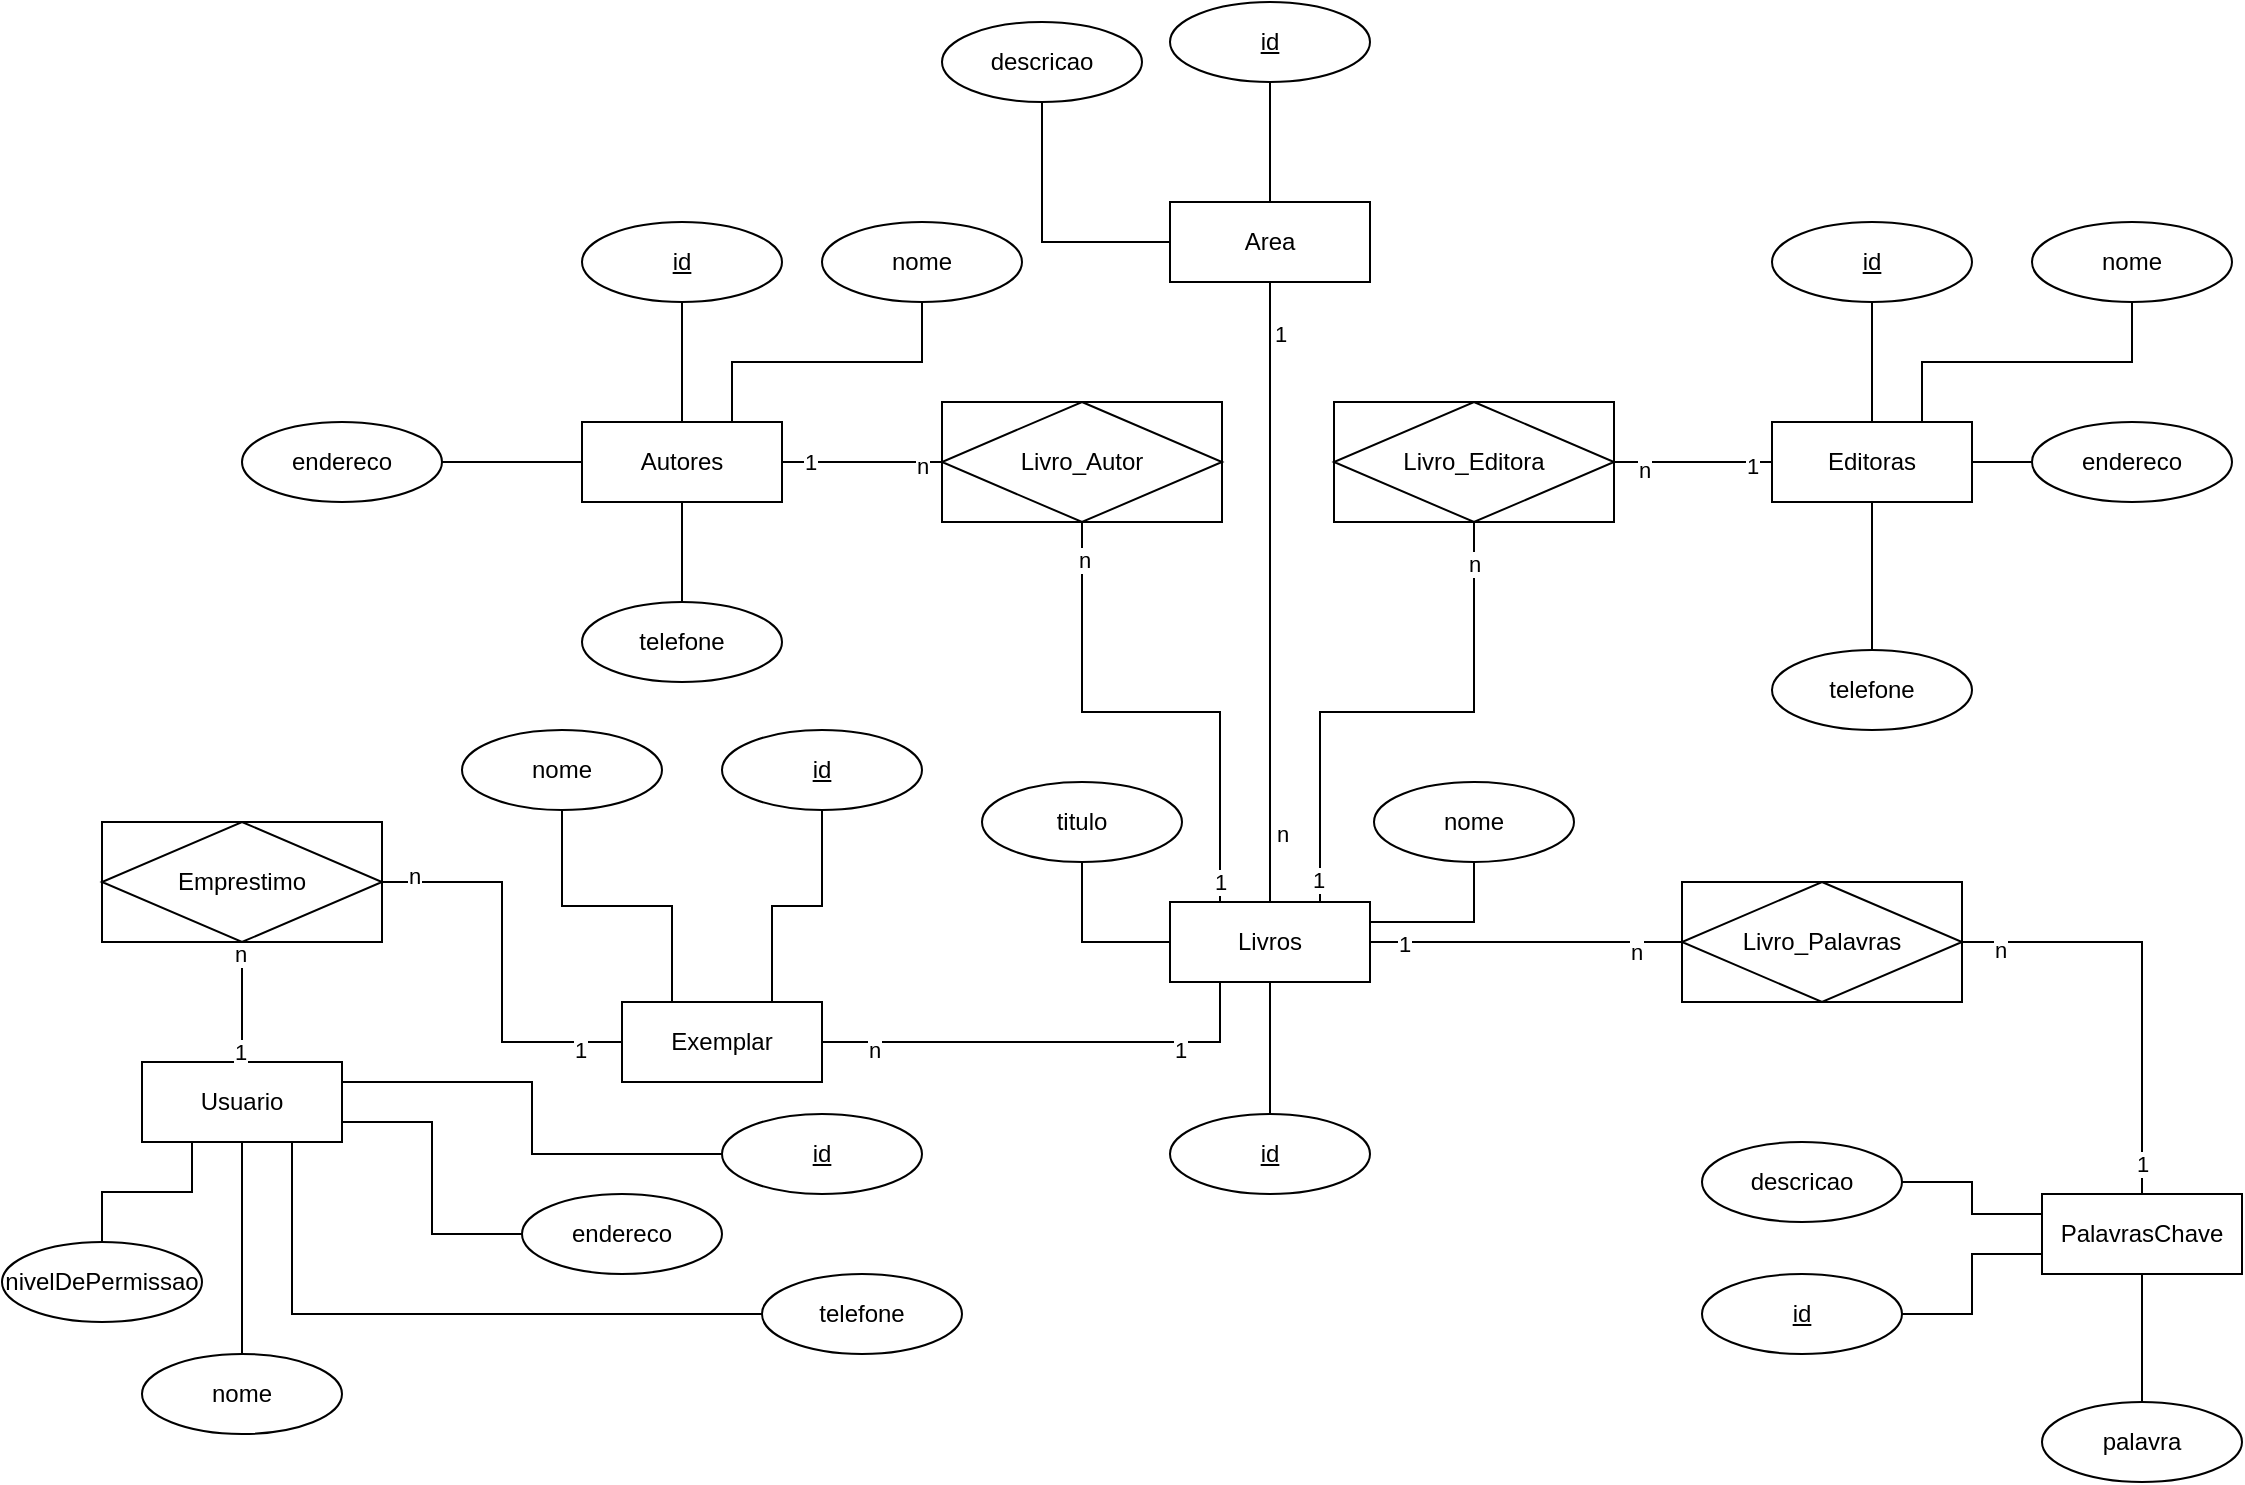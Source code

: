 <mxfile version="15.6.8" type="github">
  <diagram id="KHPXjWSASiaWN9Rr_398" name="Page-1">
    <mxGraphModel dx="1447" dy="827" grid="1" gridSize="10" guides="1" tooltips="1" connect="1" arrows="1" fold="1" page="1" pageScale="1" pageWidth="1169" pageHeight="827" background="none" math="0" shadow="0">
      <root>
        <mxCell id="0" />
        <mxCell id="1" parent="0" />
        <mxCell id="e3lZ_9oKnuMcqdz6FM94-57" style="edgeStyle=orthogonalEdgeStyle;rounded=0;orthogonalLoop=1;jettySize=auto;html=1;exitX=1;exitY=0.25;exitDx=0;exitDy=0;entryX=0.5;entryY=1;entryDx=0;entryDy=0;startArrow=none;startFill=0;endArrow=none;endFill=0;" edge="1" parent="1" source="e3lZ_9oKnuMcqdz6FM94-4" target="e3lZ_9oKnuMcqdz6FM94-10">
          <mxGeometry relative="1" as="geometry" />
        </mxCell>
        <mxCell id="e3lZ_9oKnuMcqdz6FM94-58" style="edgeStyle=orthogonalEdgeStyle;rounded=0;orthogonalLoop=1;jettySize=auto;html=1;exitX=1;exitY=0.5;exitDx=0;exitDy=0;entryX=0;entryY=0.5;entryDx=0;entryDy=0;startArrow=none;startFill=0;endArrow=none;endFill=0;" edge="1" parent="1" source="e3lZ_9oKnuMcqdz6FM94-4" target="e3lZ_9oKnuMcqdz6FM94-56">
          <mxGeometry relative="1" as="geometry" />
        </mxCell>
        <mxCell id="e3lZ_9oKnuMcqdz6FM94-60" value="1" style="edgeLabel;html=1;align=center;verticalAlign=middle;resizable=0;points=[];" vertex="1" connectable="0" parent="e3lZ_9oKnuMcqdz6FM94-58">
          <mxGeometry x="-0.796" y="-1" relative="1" as="geometry">
            <mxPoint x="1" as="offset" />
          </mxGeometry>
        </mxCell>
        <mxCell id="e3lZ_9oKnuMcqdz6FM94-61" value="n" style="edgeLabel;html=1;align=center;verticalAlign=middle;resizable=0;points=[];" vertex="1" connectable="0" parent="e3lZ_9oKnuMcqdz6FM94-58">
          <mxGeometry x="0.692" y="-5" relative="1" as="geometry">
            <mxPoint x="1" as="offset" />
          </mxGeometry>
        </mxCell>
        <mxCell id="e3lZ_9oKnuMcqdz6FM94-4" value="Livros" style="whiteSpace=wrap;html=1;align=center;" vertex="1" parent="1">
          <mxGeometry x="584" y="610" width="100" height="40" as="geometry" />
        </mxCell>
        <mxCell id="e3lZ_9oKnuMcqdz6FM94-21" style="edgeStyle=orthogonalEdgeStyle;rounded=0;orthogonalLoop=1;jettySize=auto;html=1;exitX=0.5;exitY=1;exitDx=0;exitDy=0;entryX=0.5;entryY=0;entryDx=0;entryDy=0;startArrow=none;startFill=0;endArrow=none;endFill=0;" edge="1" parent="1" source="e3lZ_9oKnuMcqdz6FM94-5" target="e3lZ_9oKnuMcqdz6FM94-20">
          <mxGeometry relative="1" as="geometry" />
        </mxCell>
        <mxCell id="e3lZ_9oKnuMcqdz6FM94-50" style="edgeStyle=orthogonalEdgeStyle;rounded=0;orthogonalLoop=1;jettySize=auto;html=1;exitX=1;exitY=0.5;exitDx=0;exitDy=0;entryX=0;entryY=0.5;entryDx=0;entryDy=0;startArrow=none;startFill=0;endArrow=none;endFill=0;" edge="1" parent="1" source="e3lZ_9oKnuMcqdz6FM94-5" target="e3lZ_9oKnuMcqdz6FM94-35">
          <mxGeometry relative="1" as="geometry" />
        </mxCell>
        <mxCell id="e3lZ_9oKnuMcqdz6FM94-81" value="1" style="edgeLabel;html=1;align=center;verticalAlign=middle;resizable=0;points=[];" vertex="1" connectable="0" parent="e3lZ_9oKnuMcqdz6FM94-50">
          <mxGeometry x="-0.664" relative="1" as="geometry">
            <mxPoint as="offset" />
          </mxGeometry>
        </mxCell>
        <mxCell id="e3lZ_9oKnuMcqdz6FM94-82" value="n" style="edgeLabel;html=1;align=center;verticalAlign=middle;resizable=0;points=[];" vertex="1" connectable="0" parent="e3lZ_9oKnuMcqdz6FM94-50">
          <mxGeometry x="0.75" y="-2" relative="1" as="geometry">
            <mxPoint as="offset" />
          </mxGeometry>
        </mxCell>
        <mxCell id="e3lZ_9oKnuMcqdz6FM94-5" value="Autores" style="whiteSpace=wrap;html=1;align=center;" vertex="1" parent="1">
          <mxGeometry x="290" y="370" width="100" height="40" as="geometry" />
        </mxCell>
        <mxCell id="e3lZ_9oKnuMcqdz6FM94-31" style="edgeStyle=orthogonalEdgeStyle;rounded=0;orthogonalLoop=1;jettySize=auto;html=1;exitX=0.5;exitY=1;exitDx=0;exitDy=0;entryX=0.5;entryY=0;entryDx=0;entryDy=0;startArrow=none;startFill=0;endArrow=none;endFill=0;" edge="1" parent="1" source="e3lZ_9oKnuMcqdz6FM94-6" target="e3lZ_9oKnuMcqdz6FM94-27">
          <mxGeometry relative="1" as="geometry" />
        </mxCell>
        <mxCell id="e3lZ_9oKnuMcqdz6FM94-45" style="edgeStyle=orthogonalEdgeStyle;rounded=0;orthogonalLoop=1;jettySize=auto;html=1;exitX=0;exitY=0.5;exitDx=0;exitDy=0;entryX=1;entryY=0.5;entryDx=0;entryDy=0;startArrow=none;startFill=0;endArrow=none;endFill=0;" edge="1" parent="1" source="e3lZ_9oKnuMcqdz6FM94-6" target="e3lZ_9oKnuMcqdz6FM94-36">
          <mxGeometry relative="1" as="geometry" />
        </mxCell>
        <mxCell id="e3lZ_9oKnuMcqdz6FM94-87" value="n" style="edgeLabel;html=1;align=center;verticalAlign=middle;resizable=0;points=[];" vertex="1" connectable="0" parent="e3lZ_9oKnuMcqdz6FM94-45">
          <mxGeometry x="0.628" y="4" relative="1" as="geometry">
            <mxPoint as="offset" />
          </mxGeometry>
        </mxCell>
        <mxCell id="e3lZ_9oKnuMcqdz6FM94-88" value="1" style="edgeLabel;html=1;align=center;verticalAlign=middle;resizable=0;points=[];" vertex="1" connectable="0" parent="e3lZ_9oKnuMcqdz6FM94-45">
          <mxGeometry x="-0.739" y="2" relative="1" as="geometry">
            <mxPoint as="offset" />
          </mxGeometry>
        </mxCell>
        <mxCell id="e3lZ_9oKnuMcqdz6FM94-129" style="edgeStyle=orthogonalEdgeStyle;rounded=0;orthogonalLoop=1;jettySize=auto;html=1;exitX=1;exitY=0.5;exitDx=0;exitDy=0;entryX=0;entryY=0.5;entryDx=0;entryDy=0;startArrow=none;startFill=0;endArrow=none;endFill=0;" edge="1" parent="1" source="e3lZ_9oKnuMcqdz6FM94-6" target="e3lZ_9oKnuMcqdz6FM94-26">
          <mxGeometry relative="1" as="geometry" />
        </mxCell>
        <mxCell id="e3lZ_9oKnuMcqdz6FM94-130" style="edgeStyle=orthogonalEdgeStyle;rounded=0;orthogonalLoop=1;jettySize=auto;html=1;exitX=0.75;exitY=0;exitDx=0;exitDy=0;entryX=0.5;entryY=1;entryDx=0;entryDy=0;startArrow=none;startFill=0;endArrow=none;endFill=0;" edge="1" parent="1" source="e3lZ_9oKnuMcqdz6FM94-6" target="e3lZ_9oKnuMcqdz6FM94-119">
          <mxGeometry relative="1" as="geometry" />
        </mxCell>
        <mxCell id="e3lZ_9oKnuMcqdz6FM94-6" value="Editoras" style="whiteSpace=wrap;html=1;align=center;" vertex="1" parent="1">
          <mxGeometry x="885" y="370" width="100" height="40" as="geometry" />
        </mxCell>
        <mxCell id="e3lZ_9oKnuMcqdz6FM94-48" style="edgeStyle=orthogonalEdgeStyle;rounded=0;orthogonalLoop=1;jettySize=auto;html=1;exitX=0.5;exitY=1;exitDx=0;exitDy=0;entryX=0.5;entryY=0;entryDx=0;entryDy=0;startArrow=none;startFill=0;endArrow=none;endFill=0;" edge="1" parent="1" source="e3lZ_9oKnuMcqdz6FM94-7" target="e3lZ_9oKnuMcqdz6FM94-4">
          <mxGeometry relative="1" as="geometry" />
        </mxCell>
        <mxCell id="e3lZ_9oKnuMcqdz6FM94-79" value="n" style="edgeLabel;html=1;align=center;verticalAlign=middle;resizable=0;points=[];" vertex="1" connectable="0" parent="e3lZ_9oKnuMcqdz6FM94-48">
          <mxGeometry x="0.777" y="6" relative="1" as="geometry">
            <mxPoint as="offset" />
          </mxGeometry>
        </mxCell>
        <mxCell id="e3lZ_9oKnuMcqdz6FM94-80" value="1" style="edgeLabel;html=1;align=center;verticalAlign=middle;resizable=0;points=[];" vertex="1" connectable="0" parent="e3lZ_9oKnuMcqdz6FM94-48">
          <mxGeometry x="-0.831" y="5" relative="1" as="geometry">
            <mxPoint as="offset" />
          </mxGeometry>
        </mxCell>
        <mxCell id="e3lZ_9oKnuMcqdz6FM94-91" style="edgeStyle=orthogonalEdgeStyle;rounded=0;orthogonalLoop=1;jettySize=auto;html=1;exitX=0;exitY=0.5;exitDx=0;exitDy=0;entryX=0.5;entryY=1;entryDx=0;entryDy=0;startArrow=none;startFill=0;endArrow=none;endFill=0;" edge="1" parent="1" source="e3lZ_9oKnuMcqdz6FM94-7" target="e3lZ_9oKnuMcqdz6FM94-90">
          <mxGeometry relative="1" as="geometry" />
        </mxCell>
        <mxCell id="e3lZ_9oKnuMcqdz6FM94-7" value="Area" style="whiteSpace=wrap;html=1;align=center;" vertex="1" parent="1">
          <mxGeometry x="584" y="260" width="100" height="40" as="geometry" />
        </mxCell>
        <mxCell id="e3lZ_9oKnuMcqdz6FM94-102" style="edgeStyle=orthogonalEdgeStyle;rounded=0;orthogonalLoop=1;jettySize=auto;html=1;exitX=0.25;exitY=1;exitDx=0;exitDy=0;entryX=0.5;entryY=0;entryDx=0;entryDy=0;startArrow=none;startFill=0;endArrow=none;endFill=0;" edge="1" parent="1" source="e3lZ_9oKnuMcqdz6FM94-8" target="e3lZ_9oKnuMcqdz6FM94-98">
          <mxGeometry relative="1" as="geometry" />
        </mxCell>
        <mxCell id="e3lZ_9oKnuMcqdz6FM94-128" style="edgeStyle=orthogonalEdgeStyle;rounded=0;orthogonalLoop=1;jettySize=auto;html=1;exitX=0.5;exitY=1;exitDx=0;exitDy=0;entryX=0.5;entryY=0;entryDx=0;entryDy=0;startArrow=none;startFill=0;endArrow=none;endFill=0;" edge="1" parent="1" source="e3lZ_9oKnuMcqdz6FM94-8" target="e3lZ_9oKnuMcqdz6FM94-95">
          <mxGeometry relative="1" as="geometry" />
        </mxCell>
        <mxCell id="e3lZ_9oKnuMcqdz6FM94-8" value="Usuario" style="whiteSpace=wrap;html=1;align=center;" vertex="1" parent="1">
          <mxGeometry x="70" y="690" width="100" height="40" as="geometry" />
        </mxCell>
        <mxCell id="e3lZ_9oKnuMcqdz6FM94-69" style="edgeStyle=orthogonalEdgeStyle;rounded=0;orthogonalLoop=1;jettySize=auto;html=1;exitX=0;exitY=0.25;exitDx=0;exitDy=0;entryX=1;entryY=0.5;entryDx=0;entryDy=0;startArrow=none;startFill=0;endArrow=none;endFill=0;" edge="1" parent="1" source="e3lZ_9oKnuMcqdz6FM94-9" target="e3lZ_9oKnuMcqdz6FM94-68">
          <mxGeometry relative="1" as="geometry" />
        </mxCell>
        <mxCell id="e3lZ_9oKnuMcqdz6FM94-70" style="edgeStyle=orthogonalEdgeStyle;rounded=0;orthogonalLoop=1;jettySize=auto;html=1;exitX=0;exitY=0.75;exitDx=0;exitDy=0;entryX=1;entryY=0.5;entryDx=0;entryDy=0;startArrow=none;startFill=0;endArrow=none;endFill=0;" edge="1" parent="1" source="e3lZ_9oKnuMcqdz6FM94-9" target="e3lZ_9oKnuMcqdz6FM94-67">
          <mxGeometry relative="1" as="geometry" />
        </mxCell>
        <mxCell id="e3lZ_9oKnuMcqdz6FM94-71" style="edgeStyle=orthogonalEdgeStyle;rounded=0;orthogonalLoop=1;jettySize=auto;html=1;exitX=0.5;exitY=1;exitDx=0;exitDy=0;entryX=0.5;entryY=0;entryDx=0;entryDy=0;startArrow=none;startFill=0;endArrow=none;endFill=0;" edge="1" parent="1" source="e3lZ_9oKnuMcqdz6FM94-9" target="e3lZ_9oKnuMcqdz6FM94-64">
          <mxGeometry relative="1" as="geometry" />
        </mxCell>
        <mxCell id="e3lZ_9oKnuMcqdz6FM94-9" value="PalavrasChave" style="whiteSpace=wrap;html=1;align=center;" vertex="1" parent="1">
          <mxGeometry x="1020" y="756" width="100" height="40" as="geometry" />
        </mxCell>
        <mxCell id="e3lZ_9oKnuMcqdz6FM94-10" value="nome" style="ellipse;whiteSpace=wrap;html=1;align=center;" vertex="1" parent="1">
          <mxGeometry x="686" y="550" width="100" height="40" as="geometry" />
        </mxCell>
        <mxCell id="e3lZ_9oKnuMcqdz6FM94-17" style="edgeStyle=orthogonalEdgeStyle;rounded=0;orthogonalLoop=1;jettySize=auto;html=1;exitX=0.5;exitY=0;exitDx=0;exitDy=0;entryX=0.5;entryY=1;entryDx=0;entryDy=0;startArrow=none;startFill=0;endArrow=none;endFill=0;" edge="1" parent="1" source="e3lZ_9oKnuMcqdz6FM94-12" target="e3lZ_9oKnuMcqdz6FM94-4">
          <mxGeometry relative="1" as="geometry" />
        </mxCell>
        <mxCell id="e3lZ_9oKnuMcqdz6FM94-12" value="&lt;u&gt;id&lt;/u&gt;" style="ellipse;whiteSpace=wrap;html=1;align=center;" vertex="1" parent="1">
          <mxGeometry x="584" y="716" width="100" height="40" as="geometry" />
        </mxCell>
        <mxCell id="e3lZ_9oKnuMcqdz6FM94-15" style="edgeStyle=orthogonalEdgeStyle;rounded=0;orthogonalLoop=1;jettySize=auto;html=1;exitX=0.5;exitY=1;exitDx=0;exitDy=0;entryX=0;entryY=0.5;entryDx=0;entryDy=0;endArrow=none;endFill=0;" edge="1" parent="1" source="e3lZ_9oKnuMcqdz6FM94-13" target="e3lZ_9oKnuMcqdz6FM94-4">
          <mxGeometry relative="1" as="geometry" />
        </mxCell>
        <mxCell id="e3lZ_9oKnuMcqdz6FM94-13" value="titulo" style="ellipse;whiteSpace=wrap;html=1;align=center;" vertex="1" parent="1">
          <mxGeometry x="490" y="550" width="100" height="40" as="geometry" />
        </mxCell>
        <mxCell id="e3lZ_9oKnuMcqdz6FM94-22" style="edgeStyle=orthogonalEdgeStyle;rounded=0;orthogonalLoop=1;jettySize=auto;html=1;exitX=0.5;exitY=1;exitDx=0;exitDy=0;entryX=0.5;entryY=0;entryDx=0;entryDy=0;startArrow=none;startFill=0;endArrow=none;endFill=0;" edge="1" parent="1" source="e3lZ_9oKnuMcqdz6FM94-18" target="e3lZ_9oKnuMcqdz6FM94-5">
          <mxGeometry relative="1" as="geometry" />
        </mxCell>
        <mxCell id="e3lZ_9oKnuMcqdz6FM94-18" value="&lt;u&gt;id&lt;/u&gt;" style="ellipse;whiteSpace=wrap;html=1;align=center;" vertex="1" parent="1">
          <mxGeometry x="290" y="270" width="100" height="40" as="geometry" />
        </mxCell>
        <mxCell id="e3lZ_9oKnuMcqdz6FM94-20" value="telefone" style="ellipse;whiteSpace=wrap;html=1;align=center;" vertex="1" parent="1">
          <mxGeometry x="290" y="460" width="100" height="40" as="geometry" />
        </mxCell>
        <mxCell id="e3lZ_9oKnuMcqdz6FM94-24" style="edgeStyle=orthogonalEdgeStyle;rounded=0;orthogonalLoop=1;jettySize=auto;html=1;exitX=1;exitY=0.5;exitDx=0;exitDy=0;entryX=0;entryY=0.5;entryDx=0;entryDy=0;startArrow=none;startFill=0;endArrow=none;endFill=0;" edge="1" parent="1" source="e3lZ_9oKnuMcqdz6FM94-23" target="e3lZ_9oKnuMcqdz6FM94-5">
          <mxGeometry relative="1" as="geometry" />
        </mxCell>
        <mxCell id="e3lZ_9oKnuMcqdz6FM94-23" value="endereco" style="ellipse;whiteSpace=wrap;html=1;align=center;" vertex="1" parent="1">
          <mxGeometry x="120" y="370" width="100" height="40" as="geometry" />
        </mxCell>
        <mxCell id="e3lZ_9oKnuMcqdz6FM94-33" style="edgeStyle=orthogonalEdgeStyle;rounded=0;orthogonalLoop=1;jettySize=auto;html=1;exitX=0.5;exitY=1;exitDx=0;exitDy=0;startArrow=none;startFill=0;endArrow=none;endFill=0;" edge="1" parent="1" source="e3lZ_9oKnuMcqdz6FM94-25" target="e3lZ_9oKnuMcqdz6FM94-6">
          <mxGeometry relative="1" as="geometry" />
        </mxCell>
        <mxCell id="e3lZ_9oKnuMcqdz6FM94-25" value="&lt;u&gt;id&lt;/u&gt;" style="ellipse;whiteSpace=wrap;html=1;align=center;" vertex="1" parent="1">
          <mxGeometry x="885" y="270" width="100" height="40" as="geometry" />
        </mxCell>
        <mxCell id="e3lZ_9oKnuMcqdz6FM94-26" value="endereco" style="ellipse;whiteSpace=wrap;html=1;align=center;" vertex="1" parent="1">
          <mxGeometry x="1015" y="370" width="100" height="40" as="geometry" />
        </mxCell>
        <mxCell id="e3lZ_9oKnuMcqdz6FM94-27" value="telefone" style="ellipse;whiteSpace=wrap;html=1;align=center;" vertex="1" parent="1">
          <mxGeometry x="885" y="484" width="100" height="40" as="geometry" />
        </mxCell>
        <mxCell id="e3lZ_9oKnuMcqdz6FM94-51" style="edgeStyle=orthogonalEdgeStyle;rounded=0;orthogonalLoop=1;jettySize=auto;html=1;exitX=0.5;exitY=1;exitDx=0;exitDy=0;entryX=0.25;entryY=0;entryDx=0;entryDy=0;startArrow=none;startFill=0;endArrow=none;endFill=0;" edge="1" parent="1" source="e3lZ_9oKnuMcqdz6FM94-35" target="e3lZ_9oKnuMcqdz6FM94-4">
          <mxGeometry relative="1" as="geometry" />
        </mxCell>
        <mxCell id="e3lZ_9oKnuMcqdz6FM94-83" value="n" style="edgeLabel;html=1;align=center;verticalAlign=middle;resizable=0;points=[];" vertex="1" connectable="0" parent="e3lZ_9oKnuMcqdz6FM94-51">
          <mxGeometry x="-0.853" y="1" relative="1" as="geometry">
            <mxPoint as="offset" />
          </mxGeometry>
        </mxCell>
        <mxCell id="e3lZ_9oKnuMcqdz6FM94-84" value="1" style="edgeLabel;html=1;align=center;verticalAlign=middle;resizable=0;points=[];" vertex="1" connectable="0" parent="e3lZ_9oKnuMcqdz6FM94-51">
          <mxGeometry x="0.924" relative="1" as="geometry">
            <mxPoint as="offset" />
          </mxGeometry>
        </mxCell>
        <mxCell id="e3lZ_9oKnuMcqdz6FM94-35" value="Livro_Autor" style="shape=associativeEntity;whiteSpace=wrap;html=1;align=center;" vertex="1" parent="1">
          <mxGeometry x="470" y="360" width="140" height="60" as="geometry" />
        </mxCell>
        <mxCell id="e3lZ_9oKnuMcqdz6FM94-52" style="edgeStyle=orthogonalEdgeStyle;rounded=0;orthogonalLoop=1;jettySize=auto;html=1;exitX=0.5;exitY=1;exitDx=0;exitDy=0;entryX=0.75;entryY=0;entryDx=0;entryDy=0;startArrow=none;startFill=0;endArrow=none;endFill=0;" edge="1" parent="1" source="e3lZ_9oKnuMcqdz6FM94-36" target="e3lZ_9oKnuMcqdz6FM94-4">
          <mxGeometry relative="1" as="geometry" />
        </mxCell>
        <mxCell id="e3lZ_9oKnuMcqdz6FM94-85" value="1" style="edgeLabel;html=1;align=center;verticalAlign=middle;resizable=0;points=[];" vertex="1" connectable="0" parent="e3lZ_9oKnuMcqdz6FM94-52">
          <mxGeometry x="0.918" y="-1" relative="1" as="geometry">
            <mxPoint as="offset" />
          </mxGeometry>
        </mxCell>
        <mxCell id="e3lZ_9oKnuMcqdz6FM94-86" value="n" style="edgeLabel;html=1;align=center;verticalAlign=middle;resizable=0;points=[];" vertex="1" connectable="0" parent="e3lZ_9oKnuMcqdz6FM94-52">
          <mxGeometry x="-0.841" relative="1" as="geometry">
            <mxPoint as="offset" />
          </mxGeometry>
        </mxCell>
        <mxCell id="e3lZ_9oKnuMcqdz6FM94-36" value="Livro_Editora" style="shape=associativeEntity;whiteSpace=wrap;html=1;align=center;" vertex="1" parent="1">
          <mxGeometry x="666" y="360" width="140" height="60" as="geometry" />
        </mxCell>
        <mxCell id="e3lZ_9oKnuMcqdz6FM94-41" style="edgeStyle=orthogonalEdgeStyle;rounded=0;orthogonalLoop=1;jettySize=auto;html=1;exitX=0.75;exitY=1;exitDx=0;exitDy=0;entryX=0.5;entryY=1;entryDx=0;entryDy=0;startArrow=none;startFill=0;endArrow=none;endFill=0;" edge="1" parent="1" source="e3lZ_9oKnuMcqdz6FM94-7" target="e3lZ_9oKnuMcqdz6FM94-7">
          <mxGeometry relative="1" as="geometry" />
        </mxCell>
        <mxCell id="e3lZ_9oKnuMcqdz6FM94-59" style="edgeStyle=orthogonalEdgeStyle;rounded=0;orthogonalLoop=1;jettySize=auto;html=1;exitX=1;exitY=0.5;exitDx=0;exitDy=0;entryX=0.5;entryY=0;entryDx=0;entryDy=0;startArrow=none;startFill=0;endArrow=none;endFill=0;" edge="1" parent="1" source="e3lZ_9oKnuMcqdz6FM94-56" target="e3lZ_9oKnuMcqdz6FM94-9">
          <mxGeometry relative="1" as="geometry" />
        </mxCell>
        <mxCell id="e3lZ_9oKnuMcqdz6FM94-62" value="n" style="edgeLabel;html=1;align=center;verticalAlign=middle;resizable=0;points=[];" vertex="1" connectable="0" parent="e3lZ_9oKnuMcqdz6FM94-59">
          <mxGeometry x="-0.828" y="-4" relative="1" as="geometry">
            <mxPoint as="offset" />
          </mxGeometry>
        </mxCell>
        <mxCell id="e3lZ_9oKnuMcqdz6FM94-63" value="1" style="edgeLabel;html=1;align=center;verticalAlign=middle;resizable=0;points=[];" vertex="1" connectable="0" parent="e3lZ_9oKnuMcqdz6FM94-59">
          <mxGeometry x="0.86" relative="1" as="geometry">
            <mxPoint as="offset" />
          </mxGeometry>
        </mxCell>
        <mxCell id="e3lZ_9oKnuMcqdz6FM94-56" value="Livro_Palavras" style="shape=associativeEntity;whiteSpace=wrap;html=1;align=center;" vertex="1" parent="1">
          <mxGeometry x="840" y="600" width="140" height="60" as="geometry" />
        </mxCell>
        <mxCell id="e3lZ_9oKnuMcqdz6FM94-64" value="palavra" style="ellipse;whiteSpace=wrap;html=1;align=center;" vertex="1" parent="1">
          <mxGeometry x="1020" y="860" width="100" height="40" as="geometry" />
        </mxCell>
        <mxCell id="e3lZ_9oKnuMcqdz6FM94-67" value="&lt;u&gt;id&lt;/u&gt;" style="ellipse;whiteSpace=wrap;html=1;align=center;" vertex="1" parent="1">
          <mxGeometry x="850" y="796" width="100" height="40" as="geometry" />
        </mxCell>
        <mxCell id="e3lZ_9oKnuMcqdz6FM94-68" value="descricao" style="ellipse;whiteSpace=wrap;html=1;align=center;" vertex="1" parent="1">
          <mxGeometry x="850" y="730" width="100" height="40" as="geometry" />
        </mxCell>
        <mxCell id="e3lZ_9oKnuMcqdz6FM94-73" style="edgeStyle=orthogonalEdgeStyle;rounded=0;orthogonalLoop=1;jettySize=auto;html=1;exitX=1;exitY=0.5;exitDx=0;exitDy=0;entryX=0.25;entryY=1;entryDx=0;entryDy=0;startArrow=none;startFill=0;endArrow=none;endFill=0;" edge="1" parent="1" source="e3lZ_9oKnuMcqdz6FM94-72" target="e3lZ_9oKnuMcqdz6FM94-4">
          <mxGeometry relative="1" as="geometry" />
        </mxCell>
        <mxCell id="e3lZ_9oKnuMcqdz6FM94-75" value="1" style="edgeLabel;html=1;align=center;verticalAlign=middle;resizable=0;points=[];" vertex="1" connectable="0" parent="e3lZ_9oKnuMcqdz6FM94-73">
          <mxGeometry x="0.56" y="-4" relative="1" as="geometry">
            <mxPoint as="offset" />
          </mxGeometry>
        </mxCell>
        <mxCell id="e3lZ_9oKnuMcqdz6FM94-76" value="n" style="edgeLabel;html=1;align=center;verticalAlign=middle;resizable=0;points=[];" vertex="1" connectable="0" parent="e3lZ_9oKnuMcqdz6FM94-73">
          <mxGeometry x="-0.775" y="-4" relative="1" as="geometry">
            <mxPoint as="offset" />
          </mxGeometry>
        </mxCell>
        <mxCell id="e3lZ_9oKnuMcqdz6FM94-72" value="Exemplar" style="whiteSpace=wrap;html=1;align=center;" vertex="1" parent="1">
          <mxGeometry x="310" y="660" width="100" height="40" as="geometry" />
        </mxCell>
        <mxCell id="e3lZ_9oKnuMcqdz6FM94-92" style="edgeStyle=orthogonalEdgeStyle;rounded=0;orthogonalLoop=1;jettySize=auto;html=1;exitX=0.5;exitY=1;exitDx=0;exitDy=0;entryX=0.5;entryY=0;entryDx=0;entryDy=0;startArrow=none;startFill=0;endArrow=none;endFill=0;" edge="1" parent="1" source="e3lZ_9oKnuMcqdz6FM94-89" target="e3lZ_9oKnuMcqdz6FM94-7">
          <mxGeometry relative="1" as="geometry" />
        </mxCell>
        <mxCell id="e3lZ_9oKnuMcqdz6FM94-89" value="&lt;u&gt;id&lt;/u&gt;" style="ellipse;whiteSpace=wrap;html=1;align=center;" vertex="1" parent="1">
          <mxGeometry x="584" y="160" width="100" height="40" as="geometry" />
        </mxCell>
        <mxCell id="e3lZ_9oKnuMcqdz6FM94-90" value="descricao" style="ellipse;whiteSpace=wrap;html=1;align=center;" vertex="1" parent="1">
          <mxGeometry x="470" y="170" width="100" height="40" as="geometry" />
        </mxCell>
        <mxCell id="e3lZ_9oKnuMcqdz6FM94-105" style="edgeStyle=orthogonalEdgeStyle;rounded=0;orthogonalLoop=1;jettySize=auto;html=1;exitX=0;exitY=0.5;exitDx=0;exitDy=0;entryX=1;entryY=0.25;entryDx=0;entryDy=0;startArrow=none;startFill=0;endArrow=none;endFill=0;" edge="1" parent="1" source="e3lZ_9oKnuMcqdz6FM94-94" target="e3lZ_9oKnuMcqdz6FM94-8">
          <mxGeometry relative="1" as="geometry" />
        </mxCell>
        <mxCell id="e3lZ_9oKnuMcqdz6FM94-94" value="&lt;u&gt;id&lt;/u&gt;" style="ellipse;whiteSpace=wrap;html=1;align=center;" vertex="1" parent="1">
          <mxGeometry x="360" y="716" width="100" height="40" as="geometry" />
        </mxCell>
        <mxCell id="e3lZ_9oKnuMcqdz6FM94-95" value="nome" style="ellipse;whiteSpace=wrap;html=1;align=center;" vertex="1" parent="1">
          <mxGeometry x="70" y="836" width="100" height="40" as="geometry" />
        </mxCell>
        <mxCell id="e3lZ_9oKnuMcqdz6FM94-127" style="edgeStyle=orthogonalEdgeStyle;rounded=0;orthogonalLoop=1;jettySize=auto;html=1;exitX=0;exitY=0.5;exitDx=0;exitDy=0;entryX=0.75;entryY=1;entryDx=0;entryDy=0;startArrow=none;startFill=0;endArrow=none;endFill=0;" edge="1" parent="1" source="e3lZ_9oKnuMcqdz6FM94-96" target="e3lZ_9oKnuMcqdz6FM94-8">
          <mxGeometry relative="1" as="geometry" />
        </mxCell>
        <mxCell id="e3lZ_9oKnuMcqdz6FM94-96" value="telefone" style="ellipse;whiteSpace=wrap;html=1;align=center;" vertex="1" parent="1">
          <mxGeometry x="380" y="796" width="100" height="40" as="geometry" />
        </mxCell>
        <mxCell id="e3lZ_9oKnuMcqdz6FM94-104" style="edgeStyle=orthogonalEdgeStyle;rounded=0;orthogonalLoop=1;jettySize=auto;html=1;exitX=0;exitY=0.5;exitDx=0;exitDy=0;entryX=1;entryY=0.75;entryDx=0;entryDy=0;startArrow=none;startFill=0;endArrow=none;endFill=0;" edge="1" parent="1" source="e3lZ_9oKnuMcqdz6FM94-97" target="e3lZ_9oKnuMcqdz6FM94-8">
          <mxGeometry relative="1" as="geometry" />
        </mxCell>
        <mxCell id="e3lZ_9oKnuMcqdz6FM94-97" value="endereco&lt;span style=&quot;color: rgba(0 , 0 , 0 , 0) ; font-family: monospace ; font-size: 0px&quot;&gt;%3CmxGraphModel%3E%3Croot%3E%3CmxCell%20id%3D%220%22%2F%3E%3CmxCell%20id%3D%221%22%20parent%3D%220%22%2F%3E%3CmxCell%20id%3D%222%22%20value%3D%22Attribute%22%20style%3D%22ellipse%3BwhiteSpace%3Dwrap%3Bhtml%3D1%3Balign%3Dcenter%3B%22%20vertex%3D%221%22%20parent%3D%221%22%3E%3CmxGeometry%20x%3D%22140%22%20y%3D%22180%22%20width%3D%22100%22%20height%3D%2240%22%20as%3D%22geometry%22%2F%3E%3C%2FmxCell%3E%3C%2Froot%3E%3C%2FmxGraphModel%3E&lt;/span&gt;&lt;span style=&quot;color: rgba(0 , 0 , 0 , 0) ; font-family: monospace ; font-size: 0px&quot;&gt;%3CmxGraphModel%3E%3Croot%3E%3CmxCell%20id%3D%220%22%2F%3E%3CmxCell%20id%3D%221%22%20parent%3D%220%22%2F%3E%3CmxCell%20id%3D%222%22%20value%3D%22Attribute%22%20style%3D%22ellipse%3BwhiteSpace%3Dwrap%3Bhtml%3D1%3Balign%3Dcenter%3B%22%20vertex%3D%221%22%20parent%3D%221%22%3E%3CmxGeometry%20x%3D%22140%22%20y%3D%22180%22%20width%3D%22100%22%20height%3D%2240%22%20as%3D%22geometry%22%2F%3E%3C%2FmxCell%3E%3C%2Froot%3E%3C%2FmxGraphModel%3E&lt;/span&gt;" style="ellipse;whiteSpace=wrap;html=1;align=center;" vertex="1" parent="1">
          <mxGeometry x="260" y="756" width="100" height="40" as="geometry" />
        </mxCell>
        <mxCell id="e3lZ_9oKnuMcqdz6FM94-98" value="nivelDePermissao" style="ellipse;whiteSpace=wrap;html=1;align=center;" vertex="1" parent="1">
          <mxGeometry y="780" width="100" height="40" as="geometry" />
        </mxCell>
        <mxCell id="e3lZ_9oKnuMcqdz6FM94-107" style="edgeStyle=orthogonalEdgeStyle;rounded=0;orthogonalLoop=1;jettySize=auto;html=1;exitX=1;exitY=0.5;exitDx=0;exitDy=0;entryX=0;entryY=0.5;entryDx=0;entryDy=0;startArrow=none;startFill=0;endArrow=none;endFill=0;" edge="1" parent="1" source="e3lZ_9oKnuMcqdz6FM94-106" target="e3lZ_9oKnuMcqdz6FM94-72">
          <mxGeometry relative="1" as="geometry" />
        </mxCell>
        <mxCell id="e3lZ_9oKnuMcqdz6FM94-111" value="n" style="edgeLabel;html=1;align=center;verticalAlign=middle;resizable=0;points=[];" vertex="1" connectable="0" parent="e3lZ_9oKnuMcqdz6FM94-107">
          <mxGeometry x="-0.843" y="3" relative="1" as="geometry">
            <mxPoint as="offset" />
          </mxGeometry>
        </mxCell>
        <mxCell id="e3lZ_9oKnuMcqdz6FM94-112" value="1" style="edgeLabel;html=1;align=center;verticalAlign=middle;resizable=0;points=[];" vertex="1" connectable="0" parent="e3lZ_9oKnuMcqdz6FM94-107">
          <mxGeometry x="0.787" y="-4" relative="1" as="geometry">
            <mxPoint as="offset" />
          </mxGeometry>
        </mxCell>
        <mxCell id="e3lZ_9oKnuMcqdz6FM94-108" style="edgeStyle=orthogonalEdgeStyle;rounded=0;orthogonalLoop=1;jettySize=auto;html=1;exitX=0.5;exitY=1;exitDx=0;exitDy=0;entryX=0.5;entryY=0;entryDx=0;entryDy=0;startArrow=none;startFill=0;endArrow=none;endFill=0;" edge="1" parent="1" source="e3lZ_9oKnuMcqdz6FM94-106" target="e3lZ_9oKnuMcqdz6FM94-8">
          <mxGeometry relative="1" as="geometry" />
        </mxCell>
        <mxCell id="e3lZ_9oKnuMcqdz6FM94-109" value="n" style="edgeLabel;html=1;align=center;verticalAlign=middle;resizable=0;points=[];" vertex="1" connectable="0" parent="e3lZ_9oKnuMcqdz6FM94-108">
          <mxGeometry x="-0.794" y="-1" relative="1" as="geometry">
            <mxPoint as="offset" />
          </mxGeometry>
        </mxCell>
        <mxCell id="e3lZ_9oKnuMcqdz6FM94-110" value="1" style="edgeLabel;html=1;align=center;verticalAlign=middle;resizable=0;points=[];" vertex="1" connectable="0" parent="e3lZ_9oKnuMcqdz6FM94-108">
          <mxGeometry x="0.815" y="-1" relative="1" as="geometry">
            <mxPoint as="offset" />
          </mxGeometry>
        </mxCell>
        <mxCell id="e3lZ_9oKnuMcqdz6FM94-106" value="Emprestimo" style="shape=associativeEntity;whiteSpace=wrap;html=1;align=center;" vertex="1" parent="1">
          <mxGeometry x="50" y="570" width="140" height="60" as="geometry" />
        </mxCell>
        <mxCell id="e3lZ_9oKnuMcqdz6FM94-118" style="edgeStyle=orthogonalEdgeStyle;rounded=0;orthogonalLoop=1;jettySize=auto;html=1;exitX=0.5;exitY=1;exitDx=0;exitDy=0;entryX=0.75;entryY=0;entryDx=0;entryDy=0;startArrow=none;startFill=0;endArrow=none;endFill=0;" edge="1" parent="1" source="e3lZ_9oKnuMcqdz6FM94-117" target="e3lZ_9oKnuMcqdz6FM94-5">
          <mxGeometry relative="1" as="geometry" />
        </mxCell>
        <mxCell id="e3lZ_9oKnuMcqdz6FM94-117" value="nome" style="ellipse;whiteSpace=wrap;html=1;align=center;" vertex="1" parent="1">
          <mxGeometry x="410" y="270" width="100" height="40" as="geometry" />
        </mxCell>
        <mxCell id="e3lZ_9oKnuMcqdz6FM94-119" value="nome" style="ellipse;whiteSpace=wrap;html=1;align=center;" vertex="1" parent="1">
          <mxGeometry x="1015" y="270" width="100" height="40" as="geometry" />
        </mxCell>
        <mxCell id="e3lZ_9oKnuMcqdz6FM94-126" style="edgeStyle=orthogonalEdgeStyle;rounded=0;orthogonalLoop=1;jettySize=auto;html=1;exitX=0.5;exitY=1;exitDx=0;exitDy=0;entryX=0.25;entryY=0;entryDx=0;entryDy=0;startArrow=none;startFill=0;endArrow=none;endFill=0;" edge="1" parent="1" source="e3lZ_9oKnuMcqdz6FM94-122" target="e3lZ_9oKnuMcqdz6FM94-72">
          <mxGeometry relative="1" as="geometry" />
        </mxCell>
        <mxCell id="e3lZ_9oKnuMcqdz6FM94-122" value="nome" style="ellipse;whiteSpace=wrap;html=1;align=center;" vertex="1" parent="1">
          <mxGeometry x="230" y="524" width="100" height="40" as="geometry" />
        </mxCell>
        <mxCell id="e3lZ_9oKnuMcqdz6FM94-125" style="edgeStyle=orthogonalEdgeStyle;rounded=0;orthogonalLoop=1;jettySize=auto;html=1;exitX=0.5;exitY=1;exitDx=0;exitDy=0;entryX=0.75;entryY=0;entryDx=0;entryDy=0;startArrow=none;startFill=0;endArrow=none;endFill=0;" edge="1" parent="1" source="e3lZ_9oKnuMcqdz6FM94-124" target="e3lZ_9oKnuMcqdz6FM94-72">
          <mxGeometry relative="1" as="geometry" />
        </mxCell>
        <mxCell id="e3lZ_9oKnuMcqdz6FM94-124" value="&lt;u&gt;id&lt;/u&gt;" style="ellipse;whiteSpace=wrap;html=1;align=center;" vertex="1" parent="1">
          <mxGeometry x="360" y="524" width="100" height="40" as="geometry" />
        </mxCell>
      </root>
    </mxGraphModel>
  </diagram>
</mxfile>
